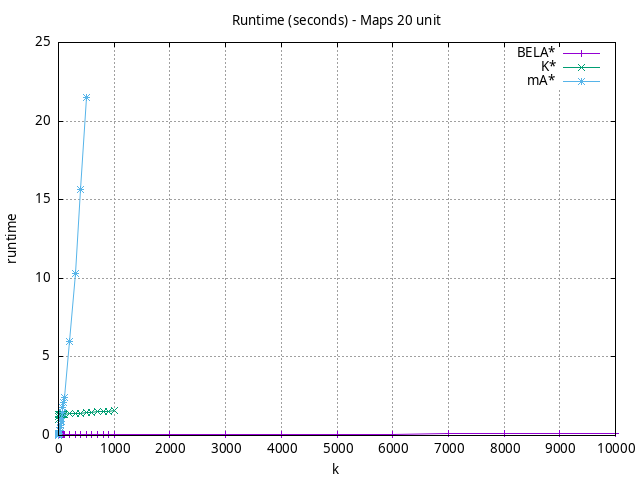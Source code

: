#!/usr/bin/gnuplot
# -*- coding: utf-8 -*-
#
# results/maps/unit/20/random512-20.heuristic.unit.runtime.gnuplot
#
# Started on 04/07/2024 21:47:27
# Author: Carlos Linares López
set grid
set xlabel "k"
set ylabel "runtime"

set title "Runtime (seconds) - Maps 20 unit"

set terminal png enhanced font "Ariel,10"
set output 'random512-20.heuristic.unit.runtime.png'

plot "-" title "BELA*"      with linesp, "-" title "K*"      with linesp, "-" title "mA*"      with linesp

	1 0.0363708023
	2 0.035903632199999994
	3 0.036377813800000006
	4 0.0361907402
	5 0.036451540899999996
	6 0.0366804997
	7 0.0368917721
	8 0.0367661481
	9 0.036630657899999995
	10 0.036626274
	20 0.037096534
	30 0.0372747161
	40 0.037427968
	50 0.0380119394
	60 0.037930475
	70 0.038356433999999995
	80 0.03920676100000001
	90 0.039287169999999996
	100 0.039188286
	200 0.040408594000000006
	300 0.041346974
	400 0.042620118
	500 0.04367752200000001
	600 0.043893443000000004
	700 0.044339521
	800 0.04468367100000001
	900 0.04411636999999999
	1000 0.04393515400000001
	2000 0.05290033899999999
	3000 0.06212174699999999
	4000 0.071746136
	5000 0.081851039
	6000 0.091291256
	7000 0.10199680299999998
	8000 0.11177215800000001
	9000 0.12345649099999999
	10000 0.136376121
end
	1 0.09002366099999999
	2 1.0343239199999998
	3 1.180300596
	4 1.32199263
	5 1.3243339399999998
	6 1.3279581100000004
	7 1.33077158
	8 1.3343280500000003
	9 1.3374859399999997
	10 1.3219959000000001
	20 1.3264411199999997
	30 1.3323992599999999
	40 1.3373308499999998
	50 1.3417419099999999
	60 1.34636801
	70 1.3524421100000001
	80 1.3583957599999998
	90 1.3609433399999997
	100 1.3474275999999998
	200 1.37594113
	300 1.4074492600000001
	400 1.4299813699999995
	500 1.4518854600000004
	600 1.4741126500000001
	700 1.49594455
	800 1.5185914199999997
	900 1.5393206899999998
	1000 1.56139041
end
	1 0.019679096299999997
	2 0.0355085965
	3 0.0507803993
	4 0.06548206699999999
	5 0.08074744699999999
	6 0.09666933500000001
	7 0.11078980299999999
	8 0.126764748
	9 0.14340666999999999
	10 0.157589083
	20 0.31785898399999996
	30 0.491476696
	40 0.66298019
	50 0.8702115100000002
	60 1.05927588
	70 1.4841116699999994
	80 1.7866765599999994
	90 2.1127689699999994
	100 2.42225842
	200 5.996054699999998
	300 10.334729200000002
	400 15.657759
	500 21.5140648
end
